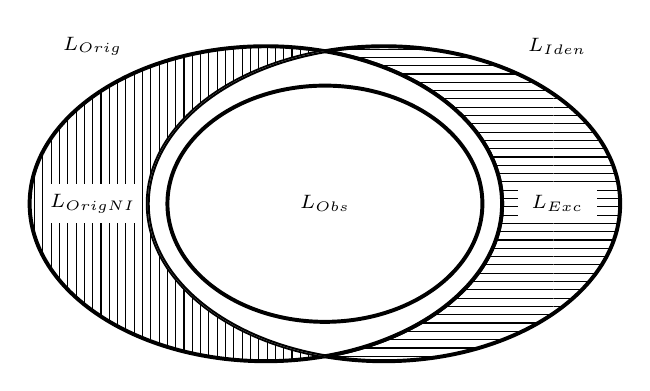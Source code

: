   \begin{tikzpicture}
    % \begin{scope}[blend group = soft light]

      \def\LOrig{(0,0) ellipse (3 and 2)}
      \def\LIden{(1.5,0) circle (3 and 2)}

      \scope
      \draw[line width=0.5mm,pattern=vertical lines] \LOrig;
      \draw[line width=0.5mm,pattern=horizontal lines] \LIden;
      \clip \LIden;
      \draw[line width=0.5mm,fill=white] \LOrig;
      \clip \LOrig;
      \draw[line width=0.5mm] \LIden;
      \endscope

      \draw[line width=0.5mm]  (0.75,0) circle (2 and 1.5);
      
      \node at (0.75,0)    {\scriptsize $L_{Obs}$};
      \fill[white] (-2.82,-0.25) rectangle + (1.2,0.5);
      \node at (-2.2,0)    {\scriptsize $L_{OrigNI}$};

      
      \node at (-2.2,2)    {\scriptsize $L_{Orig}$};
      \fill[white] (3.2,-0.25) rectangle + (1,0.5);
      \node at (3.7,0)    {\scriptsize $L_{Exc}$};

      \node at (3.7,2)    {\scriptsize $L_{Iden}$};
  \end{tikzpicture}
